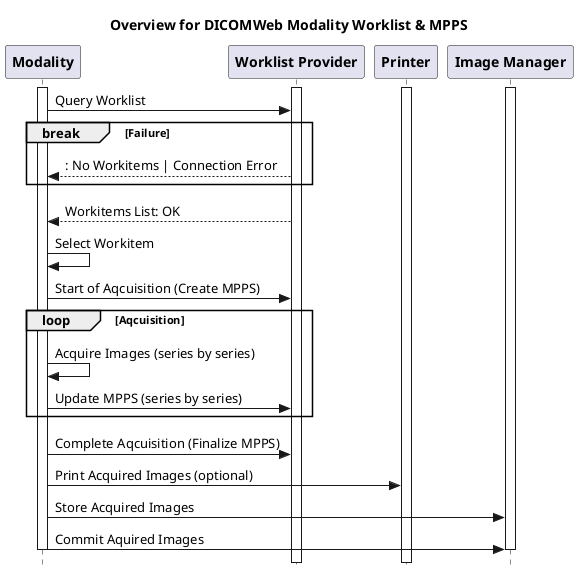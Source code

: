 @startuml Overview
!pragma teoz true
skinparam style strictuml

hide footbox
title Overview for DICOMWeb Modality Worklist & MPPS

participant "**Modality**" as SCU
participant "**Worklist Provider**" as SCP
participant "**Printer**" as Printer
participant "**Image Manager**" as ImageManager

activate SCU
activate SCP
activate Printer
activate ImageManager

SCU -> SCP: Query Worklist
break Failure
  SCU <-- SCP: : No Workitems | Connection Error
end
SCU <-- SCP: Workitems List: OK

' Select the correct workitem from the list (calls himself again)'
SCU -> SCU: Select Workitem

' Start the acquisition of the images by creating a MPPS '
SCU -> SCP: Start of Aqcuisition (Create MPPS)

' Start the aqcuisition of the images '
loop Aqcuisition
  SCU -> SCU: Acquire Images (series by series)
  SCU -> SCP: Update MPPS (series by series)
end

' Complete the aqcuisition of the images '
SCU -> SCP: Complete Aqcuisition (Finalize MPPS)

' Print the images '
SCU -> Printer: Print Acquired Images (optional)

' Store the images to the Image Manager '
SCU -> ImageManager: Store Acquired Images

' Commit Aquired Images '
SCU -> ImageManager: Commit Aquired Images

deactivate Printer
deactivate ImageManager
deactivate SCP
deactivate SCU